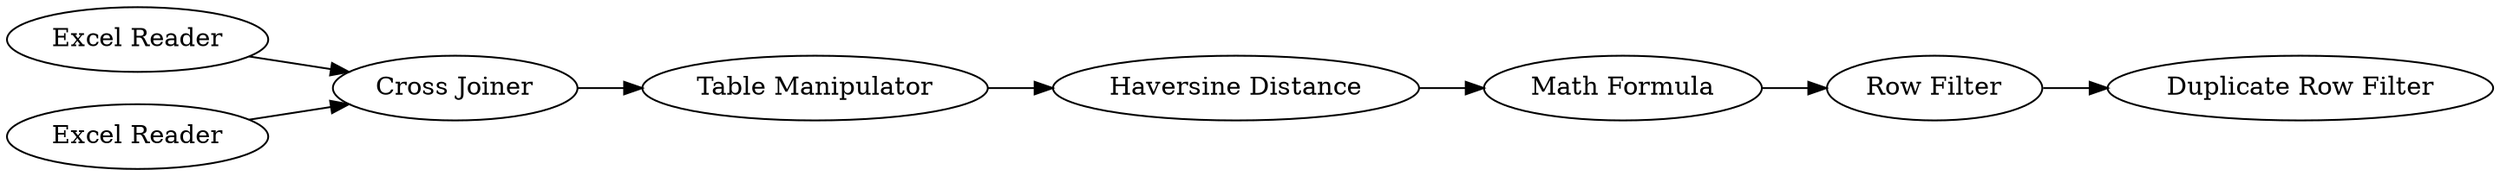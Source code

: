 digraph {
	18 -> 19
	1 -> 15
	15 -> 17
	19 -> 20
	17 -> 16
	14 -> 15
	16 -> 18
	16 [label="Haversine Distance"]
	20 [label="Duplicate Row Filter"]
	1 [label="Excel Reader"]
	18 [label="Math Formula"]
	15 [label="Cross Joiner"]
	14 [label="Excel Reader"]
	17 [label="Table Manipulator"]
	19 [label="Row Filter"]
	rankdir=LR
}
